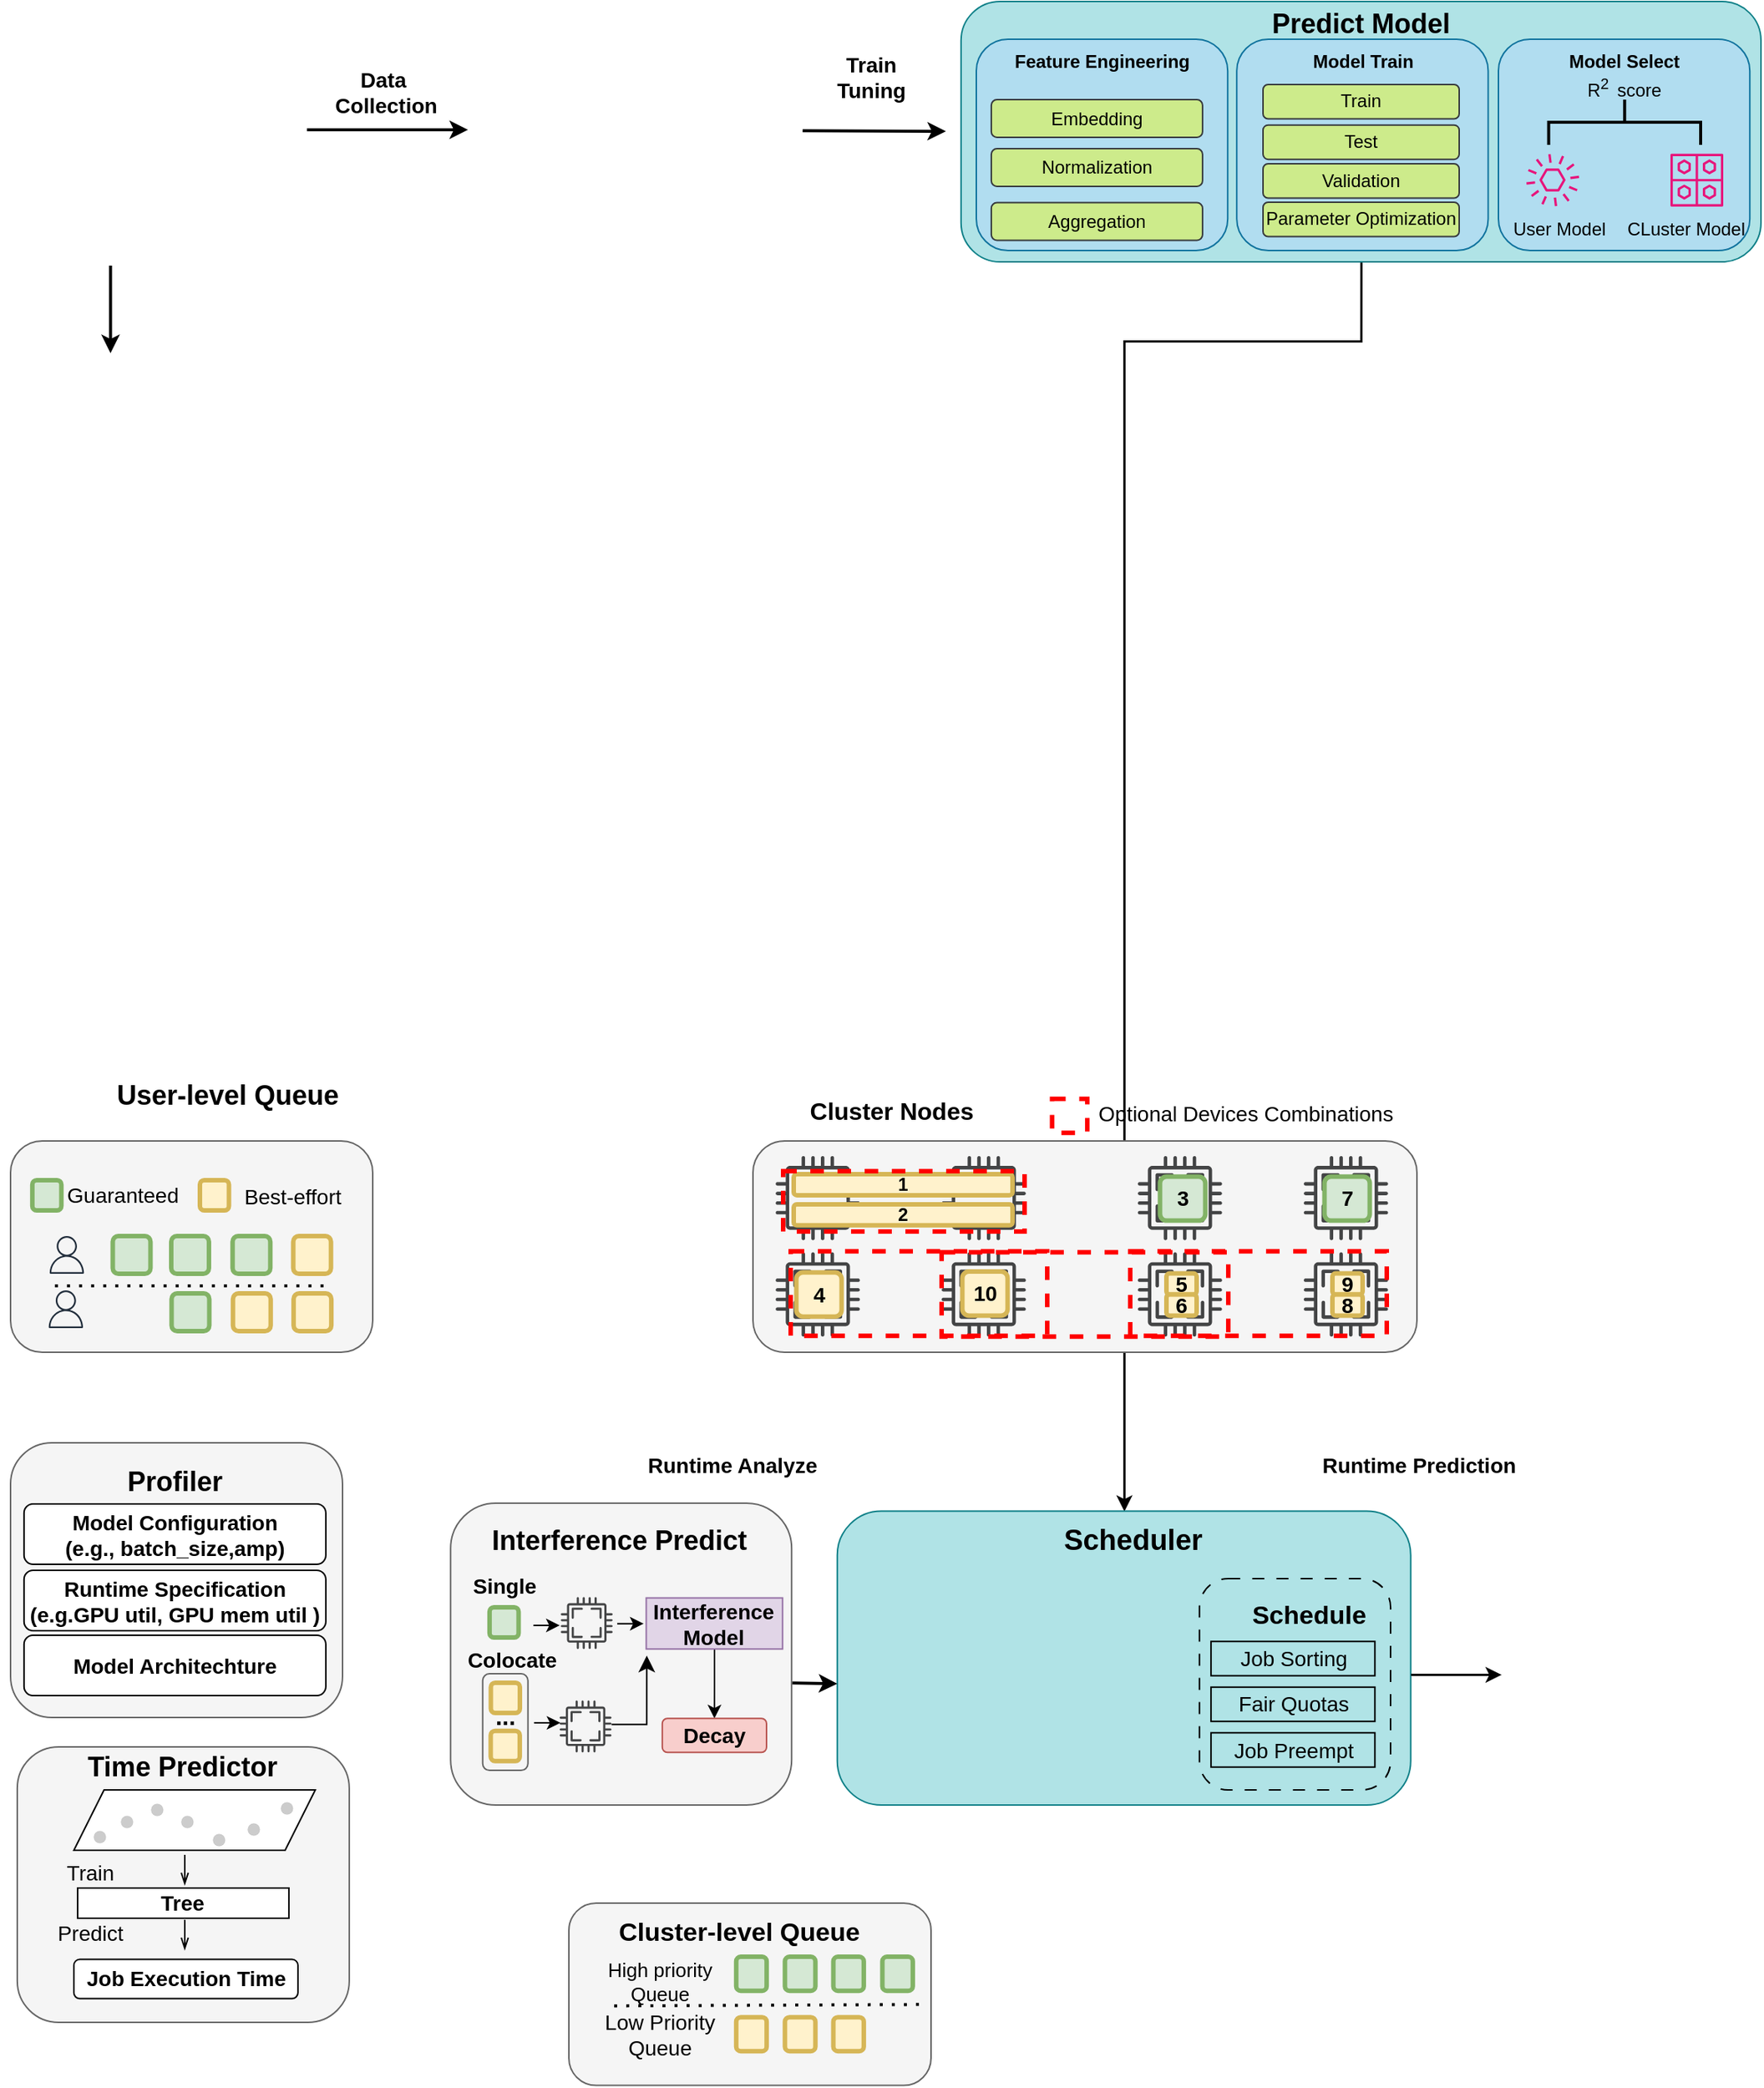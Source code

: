 <mxfile version="26.2.14">
  <diagram name="Page-1" id="rEyPldxTlcFiVWtAm4uS">
    <mxGraphModel dx="2985" dy="754" grid="1" gridSize="10" guides="1" tooltips="1" connect="1" arrows="1" fold="1" page="1" pageScale="1" pageWidth="827" pageHeight="1169" math="0" shadow="0">
      <root>
        <mxCell id="0" />
        <mxCell id="1" parent="0" />
        <mxCell id="xA-fxwkaHmTKi_L9O3ju-38" value="" style="rounded=1;whiteSpace=wrap;html=1;align=center;verticalAlign=middle;fontFamily=Helvetica;fontSize=12;fillColor=#f5f5f5;strokeColor=#666666;fontColor=#333333;" parent="1" vertex="1">
          <mxGeometry x="-1268.38" y="1040" width="226" height="200" as="geometry" />
        </mxCell>
        <mxCell id="xA-fxwkaHmTKi_L9O3ju-29" value="" style="edgeStyle=orthogonalEdgeStyle;rounded=0;orthogonalLoop=1;jettySize=auto;html=1;fontFamily=Helvetica;fontSize=12;fontColor=default;strokeWidth=1.5;exitX=0.5;exitY=1;exitDx=0;exitDy=0;" parent="1" source="xA-fxwkaHmTKi_L9O3ju-30" target="xA-fxwkaHmTKi_L9O3ju-57" edge="1">
          <mxGeometry relative="1" as="geometry">
            <Array as="points">
              <mxPoint x="-819.75" y="270" />
              <mxPoint x="-1156.75" y="270" />
            </Array>
          </mxGeometry>
        </mxCell>
        <mxCell id="xA-fxwkaHmTKi_L9O3ju-30" value="" style="rounded=1;whiteSpace=wrap;html=1;align=center;verticalAlign=middle;fontFamily=Helvetica;fontSize=12;fillColor=#b0e3e6;strokeColor=#0e8088;" parent="1" vertex="1">
          <mxGeometry x="-930.11" y="45" width="530.11" height="172.5" as="geometry" />
        </mxCell>
        <mxCell id="xA-fxwkaHmTKi_L9O3ju-33" value="&lt;b style=&quot;&quot;&gt;&lt;font style=&quot;font-size: 18px;&quot;&gt;Predict Model&lt;/font&gt;&lt;/b&gt;" style="rounded=0;whiteSpace=wrap;html=1;strokeColor=none;align=center;verticalAlign=middle;fontFamily=Helvetica;fontSize=12;fontColor=default;fillColor=none;" parent="1" vertex="1">
          <mxGeometry x="-770.06" y="45" width="210" height="30" as="geometry" />
        </mxCell>
        <mxCell id="xA-fxwkaHmTKi_L9O3ju-36" value="" style="endArrow=classic;html=1;rounded=0;fontFamily=Helvetica;fontSize=12;fontColor=default;strokeWidth=2;" parent="1" edge="1">
          <mxGeometry width="50" height="50" relative="1" as="geometry">
            <mxPoint x="-1035.11" y="130.58" as="sourcePoint" />
            <mxPoint x="-940.11" y="131" as="targetPoint" />
          </mxGeometry>
        </mxCell>
        <mxCell id="xA-fxwkaHmTKi_L9O3ju-37" value="&lt;b&gt;&lt;font style=&quot;font-size: 14px;&quot;&gt;Train&lt;/font&gt;&lt;/b&gt;&lt;div&gt;&lt;b&gt;&lt;font style=&quot;font-size: 14px;&quot;&gt;Tuning&lt;/font&gt;&lt;/b&gt;&lt;/div&gt;" style="text;html=1;align=center;verticalAlign=middle;resizable=0;points=[];autosize=1;strokeColor=none;fillColor=none;fontFamily=Helvetica;fontSize=12;fontColor=default;" parent="1" vertex="1">
          <mxGeometry x="-1025.11" y="70" width="70" height="50" as="geometry" />
        </mxCell>
        <mxCell id="xA-fxwkaHmTKi_L9O3ju-56" value="&lt;font style=&quot;font-size: 14px;&quot;&gt;&lt;b&gt;Runtime Analyze&lt;/b&gt;&lt;/font&gt;" style="text;html=1;align=center;verticalAlign=middle;resizable=0;points=[];autosize=1;strokeColor=none;fillColor=none;fontFamily=Helvetica;fontSize=12;fontColor=default;" parent="1" vertex="1">
          <mxGeometry x="-1152.13" y="1000" width="140" height="30" as="geometry" />
        </mxCell>
        <mxCell id="xA-fxwkaHmTKi_L9O3ju-57" value="" style="rounded=1;whiteSpace=wrap;html=1;align=center;verticalAlign=middle;fontFamily=Helvetica;fontSize=12;fillColor=#b0e3e6;strokeColor=#0e8088;" parent="1" vertex="1">
          <mxGeometry x="-1012.13" y="1045.25" width="380" height="194.75" as="geometry" />
        </mxCell>
        <mxCell id="xA-fxwkaHmTKi_L9O3ju-58" value="&lt;b style=&quot;&quot;&gt;&lt;font style=&quot;font-size: 19px;&quot;&gt;Scheduler&lt;/font&gt;&lt;/b&gt;" style="rounded=0;whiteSpace=wrap;html=1;strokeColor=none;align=center;verticalAlign=middle;fontFamily=Helvetica;fontSize=12;fontColor=default;fillColor=none;" parent="1" vertex="1">
          <mxGeometry x="-921.24" y="1035.25" width="210" height="60" as="geometry" />
        </mxCell>
        <mxCell id="xA-fxwkaHmTKi_L9O3ju-79" value="&lt;b style=&quot;&quot;&gt;&lt;font style=&quot;font-size: 18px;&quot;&gt;Interference Predict&lt;/font&gt;&lt;/b&gt;" style="rounded=0;whiteSpace=wrap;html=1;strokeColor=none;align=center;verticalAlign=middle;fontFamily=Helvetica;fontSize=12;fontColor=default;fillColor=none;" parent="1" vertex="1">
          <mxGeometry x="-1278.38" y="1050" width="243" height="29.75" as="geometry" />
        </mxCell>
        <mxCell id="xA-fxwkaHmTKi_L9O3ju-80" value="&lt;font style=&quot;font-size: 14px;&quot;&gt;&lt;b&gt;Runtime Prediction&lt;/b&gt;&lt;/font&gt;" style="text;html=1;align=center;verticalAlign=middle;resizable=0;points=[];autosize=1;strokeColor=none;fillColor=none;fontFamily=Helvetica;fontSize=12;fontColor=default;" parent="1" vertex="1">
          <mxGeometry x="-702.13" y="1000" width="150" height="30" as="geometry" />
        </mxCell>
        <mxCell id="xA-fxwkaHmTKi_L9O3ju-81" value="" style="endArrow=classic;html=1;rounded=0;fontFamily=Helvetica;fontSize=12;fontColor=default;strokeWidth=2;" parent="1" edge="1">
          <mxGeometry width="50" height="50" relative="1" as="geometry">
            <mxPoint x="-1041.88" y="1159.12" as="sourcePoint" />
            <mxPoint x="-1012.13" y="1159.62" as="targetPoint" />
          </mxGeometry>
        </mxCell>
        <mxCell id="pxr-nG4pKd3Dx8W5PENf-3" value="" style="endArrow=classic;html=1;rounded=0;strokeWidth=2;" parent="1" edge="1">
          <mxGeometry width="50" height="50" relative="1" as="geometry">
            <mxPoint x="-1493.75" y="220" as="sourcePoint" />
            <mxPoint x="-1493.75" y="278" as="targetPoint" />
          </mxGeometry>
        </mxCell>
        <mxCell id="pxr-nG4pKd3Dx8W5PENf-70" value="" style="group" parent="1" vertex="1" connectable="0">
          <mxGeometry x="-758.13" y="1090" width="157" height="140" as="geometry" />
        </mxCell>
        <mxCell id="xA-fxwkaHmTKi_L9O3ju-59" value="" style="rounded=1;whiteSpace=wrap;html=1;strokeColor=default;align=center;verticalAlign=middle;fontFamily=Helvetica;fontSize=12;fontColor=default;fillColor=none;dashed=1;dashPattern=8 8;" parent="pxr-nG4pKd3Dx8W5PENf-70" vertex="1">
          <mxGeometry x="-14" width="126.686" height="140" as="geometry" />
        </mxCell>
        <mxCell id="xA-fxwkaHmTKi_L9O3ju-61" value="&lt;font style=&quot;font-size: 14px;&quot;&gt;Job Sorting&lt;/font&gt;" style="rounded=0;whiteSpace=wrap;html=1;strokeColor=default;align=center;verticalAlign=middle;fontFamily=Helvetica;fontSize=12;fontColor=default;fillColor=none;" parent="pxr-nG4pKd3Dx8W5PENf-70" vertex="1">
          <mxGeometry x="-6.308" y="41.622" width="108.588" height="22.703" as="geometry" />
        </mxCell>
        <mxCell id="xA-fxwkaHmTKi_L9O3ju-62" value="&lt;font style=&quot;font-size: 14px;&quot;&gt;Fair Quotas&lt;/font&gt;" style="rounded=0;whiteSpace=wrap;html=1;strokeColor=default;align=center;verticalAlign=middle;fontFamily=Helvetica;fontSize=12;fontColor=default;fillColor=none;" parent="pxr-nG4pKd3Dx8W5PENf-70" vertex="1">
          <mxGeometry x="-6.308" y="71.892" width="108.588" height="22.703" as="geometry" />
        </mxCell>
        <mxCell id="xA-fxwkaHmTKi_L9O3ju-63" value="&lt;font style=&quot;font-size: 14px;&quot;&gt;Job Preempt&lt;/font&gt;" style="rounded=0;whiteSpace=wrap;html=1;strokeColor=default;align=center;verticalAlign=middle;fontFamily=Helvetica;fontSize=12;fontColor=default;fillColor=none;" parent="pxr-nG4pKd3Dx8W5PENf-70" vertex="1">
          <mxGeometry x="-6.308" y="102.162" width="108.588" height="22.703" as="geometry" />
        </mxCell>
        <mxCell id="pxr-nG4pKd3Dx8W5PENf-4" style="edgeStyle=orthogonalEdgeStyle;rounded=0;orthogonalLoop=1;jettySize=auto;html=1;exitX=0.5;exitY=1;exitDx=0;exitDy=0;" parent="pxr-nG4pKd3Dx8W5PENf-70" source="xA-fxwkaHmTKi_L9O3ju-61" target="xA-fxwkaHmTKi_L9O3ju-61" edge="1">
          <mxGeometry relative="1" as="geometry" />
        </mxCell>
        <mxCell id="xA-fxwkaHmTKi_L9O3ju-60" value="&lt;b style=&quot;&quot;&gt;&lt;font style=&quot;font-size: 17px;&quot;&gt;Schedule&amp;nbsp;&lt;/font&gt;&lt;/b&gt;" style="rounded=0;whiteSpace=wrap;html=1;strokeColor=none;align=center;verticalAlign=middle;fontFamily=Helvetica;fontSize=12;fontColor=default;fillColor=none;" parent="pxr-nG4pKd3Dx8W5PENf-70" vertex="1">
          <mxGeometry x="16" width="90" height="50.6" as="geometry" />
        </mxCell>
        <mxCell id="pxr-nG4pKd3Dx8W5PENf-104" value="" style="endArrow=classic;html=1;rounded=0;fontFamily=Helvetica;fontSize=12;fontColor=default;strokeWidth=1.5;" parent="pxr-nG4pKd3Dx8W5PENf-70" edge="1">
          <mxGeometry width="50" height="50" relative="1" as="geometry">
            <mxPoint x="126" y="63.49" as="sourcePoint" />
            <mxPoint x="186" y="63.49" as="targetPoint" />
          </mxGeometry>
        </mxCell>
        <mxCell id="pxr-nG4pKd3Dx8W5PENf-109" value="&lt;font style=&quot;text-wrap-mode: nowrap; font-size: 14px;&quot;&gt;&lt;b&gt;Data&amp;nbsp;&lt;/b&gt;&lt;/font&gt;&lt;div style=&quot;text-wrap-mode: nowrap;&quot;&gt;&lt;font style=&quot;font-size: 14px;&quot;&gt;&lt;b&gt;Collection&lt;/b&gt;&lt;/font&gt;&lt;/div&gt;" style="text;html=1;align=center;verticalAlign=middle;whiteSpace=wrap;rounded=0;" parent="1" vertex="1">
          <mxGeometry x="-1340.82" y="90" width="60" height="30" as="geometry" />
        </mxCell>
        <mxCell id="pxr-nG4pKd3Dx8W5PENf-110" value="" style="endArrow=classic;html=1;rounded=0;fontFamily=Helvetica;fontSize=12;fontColor=default;strokeWidth=2;" parent="1" edge="1">
          <mxGeometry width="50" height="50" relative="1" as="geometry">
            <mxPoint x="-1363.61" y="130" as="sourcePoint" />
            <mxPoint x="-1256.86" y="130" as="targetPoint" />
          </mxGeometry>
        </mxCell>
        <mxCell id="3zxGxmOl3bXe5hBAlZmh-65" value="" style="group" parent="1" vertex="1" connectable="0">
          <mxGeometry x="-1268.38" y="1080" width="220" height="137.03" as="geometry" />
        </mxCell>
        <mxCell id="xA-fxwkaHmTKi_L9O3ju-44" value="" style="sketch=0;pointerEvents=1;shadow=0;dashed=0;html=1;strokeColor=none;fillColor=#434445;aspect=fixed;labelPosition=center;verticalLabelPosition=bottom;verticalAlign=top;align=center;outlineConnect=0;shape=mxgraph.vvd.cpu;rounded=1;fontFamily=Helvetica;fontSize=12;fontColor=default;container=0;" parent="3zxGxmOl3bXe5hBAlZmh-65" vertex="1">
          <mxGeometry x="73.003" y="22.245" width="34.392" height="34.392" as="geometry" />
        </mxCell>
        <mxCell id="xA-fxwkaHmTKi_L9O3ju-47" value="&lt;font style=&quot;font-size: 14px;&quot;&gt;&lt;b&gt;Single&lt;/b&gt;&lt;/font&gt;" style="text;html=1;align=center;verticalAlign=middle;resizable=0;points=[];autosize=1;strokeColor=none;fillColor=none;fontFamily=Helvetica;fontSize=12;fontColor=default;container=0;" parent="3zxGxmOl3bXe5hBAlZmh-65" vertex="1">
          <mxGeometry x="0.437" width="70" height="30" as="geometry" />
        </mxCell>
        <mxCell id="xA-fxwkaHmTKi_L9O3ju-48" value="" style="sketch=0;pointerEvents=1;shadow=0;dashed=0;html=1;strokeColor=none;fillColor=#434445;aspect=fixed;labelPosition=center;verticalLabelPosition=bottom;verticalAlign=top;align=center;outlineConnect=0;shape=mxgraph.vvd.cpu;rounded=1;fontFamily=Helvetica;fontSize=12;fontColor=default;container=0;" parent="3zxGxmOl3bXe5hBAlZmh-65" vertex="1">
          <mxGeometry x="72.233" y="90.748" width="34.392" height="34.392" as="geometry" />
        </mxCell>
        <mxCell id="xA-fxwkaHmTKi_L9O3ju-49" value="&lt;font style=&quot;font-size: 14px;&quot;&gt;&lt;b&gt;Colocate&lt;/b&gt;&lt;/font&gt;" style="text;html=1;align=center;verticalAlign=middle;resizable=0;points=[];autosize=1;strokeColor=none;fillColor=none;fontFamily=Helvetica;fontSize=12;fontColor=default;container=0;" parent="3zxGxmOl3bXe5hBAlZmh-65" vertex="1">
          <mxGeometry y="48.983" width="80" height="30" as="geometry" />
        </mxCell>
        <mxCell id="pxr-nG4pKd3Dx8W5PENf-63" value="" style="edgeStyle=orthogonalEdgeStyle;rounded=0;orthogonalLoop=1;jettySize=auto;html=1;" parent="3zxGxmOl3bXe5hBAlZmh-65" source="pxr-nG4pKd3Dx8W5PENf-1" target="pxr-nG4pKd3Dx8W5PENf-2" edge="1">
          <mxGeometry relative="1" as="geometry" />
        </mxCell>
        <mxCell id="pxr-nG4pKd3Dx8W5PENf-1" value="&lt;b style=&quot;&quot;&gt;&lt;font style=&quot;font-size: 14px;&quot;&gt;Interference Model&lt;/font&gt;&lt;/b&gt;" style="rounded=0;whiteSpace=wrap;html=1;strokeColor=#9673a6;align=center;verticalAlign=middle;fontFamily=Helvetica;fontSize=12;fillColor=#e1d5e7;container=0;" parent="3zxGxmOl3bXe5hBAlZmh-65" vertex="1">
          <mxGeometry x="129.64" y="22.78" width="90.36" height="33.86" as="geometry" />
        </mxCell>
        <mxCell id="pxr-nG4pKd3Dx8W5PENf-2" value="&lt;font style=&quot;font-size: 14px;&quot;&gt;&lt;b&gt;Decay&lt;/b&gt;&lt;/font&gt;" style="rounded=1;whiteSpace=wrap;html=1;fillColor=#f8cecc;strokeColor=#b85450;container=0;" parent="3zxGxmOl3bXe5hBAlZmh-65" vertex="1">
          <mxGeometry x="140.28" y="102.652" width="69.084" height="22.488" as="geometry" />
        </mxCell>
        <mxCell id="pxr-nG4pKd3Dx8W5PENf-115" value="" style="endArrow=classic;html=1;rounded=0;" parent="3zxGxmOl3bXe5hBAlZmh-65" edge="1">
          <mxGeometry width="50" height="50" relative="1" as="geometry">
            <mxPoint x="54.837" y="40.968" as="sourcePoint" />
            <mxPoint x="72.326" y="40.968" as="targetPoint" />
          </mxGeometry>
        </mxCell>
        <mxCell id="pxr-nG4pKd3Dx8W5PENf-119" value="" style="endArrow=classic;html=1;rounded=0;" parent="3zxGxmOl3bXe5hBAlZmh-65" edge="1">
          <mxGeometry width="50" height="50" relative="1" as="geometry">
            <mxPoint x="110.431" y="39.858" as="sourcePoint" />
            <mxPoint x="127.921" y="39.858" as="targetPoint" />
          </mxGeometry>
        </mxCell>
        <mxCell id="pxr-nG4pKd3Dx8W5PENf-121" value="" style="endArrow=classic;html=1;rounded=0;" parent="3zxGxmOl3bXe5hBAlZmh-65" edge="1">
          <mxGeometry width="50" height="50" relative="1" as="geometry">
            <mxPoint x="55.278" y="105.56" as="sourcePoint" />
            <mxPoint x="72.767" y="105.56" as="targetPoint" />
          </mxGeometry>
        </mxCell>
        <mxCell id="3zxGxmOl3bXe5hBAlZmh-57" value="" style="rounded=1;whiteSpace=wrap;html=1;fillColor=#d5e8d4;strokeColor=#82b366;strokeWidth=3;container=0;" parent="3zxGxmOl3bXe5hBAlZmh-65" vertex="1">
          <mxGeometry x="25.816" y="28.98" width="19.252" height="20" as="geometry" />
        </mxCell>
        <mxCell id="3zxGxmOl3bXe5hBAlZmh-60" value="" style="group" parent="3zxGxmOl3bXe5hBAlZmh-65" vertex="1" connectable="0">
          <mxGeometry x="10.0" y="73.03" width="52.469" height="64" as="geometry" />
        </mxCell>
        <mxCell id="pxr-nG4pKd3Dx8W5PENf-11" value="" style="rounded=1;whiteSpace=wrap;html=1;fillColor=#f5f5f5;strokeColor=#666666;fontColor=#333333;container=0;" parent="3zxGxmOl3bXe5hBAlZmh-60" vertex="1">
          <mxGeometry x="11.247" width="30" height="64" as="geometry" />
        </mxCell>
        <mxCell id="pxr-nG4pKd3Dx8W5PENf-10" value="&lt;font style=&quot;font-size: 16px;&quot;&gt;&lt;b&gt;...&lt;/b&gt;&lt;/font&gt;" style="text;html=1;align=center;verticalAlign=middle;whiteSpace=wrap;rounded=0;container=0;" parent="3zxGxmOl3bXe5hBAlZmh-60" vertex="1">
          <mxGeometry y="14.171" width="52.469" height="26.718" as="geometry" />
        </mxCell>
        <mxCell id="3zxGxmOl3bXe5hBAlZmh-58" value="" style="rounded=1;whiteSpace=wrap;html=1;fillColor=#fff2cc;strokeColor=#d6b656;strokeWidth=3;container=0;" parent="3zxGxmOl3bXe5hBAlZmh-60" vertex="1">
          <mxGeometry x="16.665" y="5.95" width="19.252" height="20" as="geometry" />
        </mxCell>
        <mxCell id="3zxGxmOl3bXe5hBAlZmh-59" value="" style="rounded=1;whiteSpace=wrap;html=1;fillColor=#fff2cc;strokeColor=#d6b656;strokeWidth=3;container=0;" parent="3zxGxmOl3bXe5hBAlZmh-60" vertex="1">
          <mxGeometry x="16.575" y="37.84" width="19.252" height="20" as="geometry" />
        </mxCell>
        <mxCell id="3zxGxmOl3bXe5hBAlZmh-64" value="" style="edgeStyle=segmentEdgeStyle;endArrow=classic;html=1;curved=0;rounded=0;endSize=8;startSize=8;" parent="3zxGxmOl3bXe5hBAlZmh-65" edge="1">
          <mxGeometry width="50" height="50" relative="1" as="geometry">
            <mxPoint x="106.63" y="106.64" as="sourcePoint" />
            <mxPoint x="130" y="61" as="targetPoint" />
          </mxGeometry>
        </mxCell>
        <mxCell id="KmWtmw2ZZCfsNiWcBelp-54" value="" style="rounded=1;whiteSpace=wrap;html=1;fillColor=#b1ddf0;strokeColor=#10739e;" parent="1" vertex="1">
          <mxGeometry x="-920" y="70" width="166.61" height="140" as="geometry" />
        </mxCell>
        <mxCell id="KmWtmw2ZZCfsNiWcBelp-73" value="" style="rounded=1;whiteSpace=wrap;html=1;fillColor=#b1ddf0;strokeColor=#10739e;" parent="1" vertex="1">
          <mxGeometry x="-747.39" y="70" width="166.61" height="140" as="geometry" />
        </mxCell>
        <mxCell id="KmWtmw2ZZCfsNiWcBelp-74" value="" style="rounded=1;whiteSpace=wrap;html=1;fillColor=#b1ddf0;strokeColor=#10739e;" parent="1" vertex="1">
          <mxGeometry x="-574" y="70" width="166.61" height="140" as="geometry" />
        </mxCell>
        <mxCell id="KmWtmw2ZZCfsNiWcBelp-65" value="&lt;div&gt;&lt;b&gt;Feature Engineering&lt;/b&gt;&lt;/div&gt;" style="text;html=1;align=center;verticalAlign=middle;resizable=0;points=[];autosize=1;strokeColor=none;fillColor=none;" parent="1" vertex="1">
          <mxGeometry x="-906.69" y="70" width="140" height="30" as="geometry" />
        </mxCell>
        <mxCell id="KmWtmw2ZZCfsNiWcBelp-78" value="" style="group" parent="1" vertex="1" connectable="0">
          <mxGeometry x="-910.06" y="110" width="140" height="93.25" as="geometry" />
        </mxCell>
        <mxCell id="KmWtmw2ZZCfsNiWcBelp-61" value="&lt;font&gt;Embedding&lt;/font&gt;" style="rounded=1;whiteSpace=wrap;html=1;fillColor=#cdeb8b;strokeColor=#36393d;" parent="KmWtmw2ZZCfsNiWcBelp-78" vertex="1">
          <mxGeometry width="140" height="25" as="geometry" />
        </mxCell>
        <mxCell id="KmWtmw2ZZCfsNiWcBelp-76" value="Aggregation" style="rounded=1;whiteSpace=wrap;html=1;fillColor=#cdeb8b;strokeColor=#36393d;" parent="KmWtmw2ZZCfsNiWcBelp-78" vertex="1">
          <mxGeometry y="68.25" width="140" height="25" as="geometry" />
        </mxCell>
        <mxCell id="KmWtmw2ZZCfsNiWcBelp-77" value="Normalization" style="rounded=1;whiteSpace=wrap;html=1;fillColor=#cdeb8b;strokeColor=#36393d;" parent="KmWtmw2ZZCfsNiWcBelp-78" vertex="1">
          <mxGeometry y="32.5" width="140" height="25" as="geometry" />
        </mxCell>
        <mxCell id="KmWtmw2ZZCfsNiWcBelp-79" value="&lt;div&gt;&lt;b&gt;Model Train&lt;/b&gt;&lt;/div&gt;" style="text;html=1;align=center;verticalAlign=middle;resizable=0;points=[];autosize=1;strokeColor=none;fillColor=none;" parent="1" vertex="1">
          <mxGeometry x="-709.09" y="70" width="90" height="30" as="geometry" />
        </mxCell>
        <mxCell id="KmWtmw2ZZCfsNiWcBelp-80" value="&lt;div&gt;&lt;b&gt;Model Select&lt;/b&gt;&lt;/div&gt;" style="text;html=1;align=center;verticalAlign=middle;resizable=0;points=[];autosize=1;strokeColor=none;fillColor=none;" parent="1" vertex="1">
          <mxGeometry x="-540.7" y="70" width="100" height="30" as="geometry" />
        </mxCell>
        <mxCell id="KmWtmw2ZZCfsNiWcBelp-71" value="" style="sketch=0;outlineConnect=0;fontColor=#232F3E;gradientColor=none;fillColor=#E7157B;strokeColor=none;dashed=0;verticalLabelPosition=bottom;verticalAlign=top;align=center;html=1;fontSize=12;fontStyle=0;aspect=fixed;pointerEvents=1;shape=mxgraph.aws4.eventbridge_schema_registry;" parent="1" vertex="1">
          <mxGeometry x="-460" y="145.88" width="35" height="35" as="geometry" />
        </mxCell>
        <mxCell id="KmWtmw2ZZCfsNiWcBelp-72" value="" style="sketch=0;outlineConnect=0;fontColor=#232F3E;gradientColor=none;fillColor=#E7157B;strokeColor=none;dashed=0;verticalLabelPosition=bottom;verticalAlign=top;align=center;html=1;fontSize=12;fontStyle=0;aspect=fixed;pointerEvents=1;shape=mxgraph.aws4.event;" parent="1" vertex="1">
          <mxGeometry x="-555.5" y="145.88" width="35" height="35" as="geometry" />
        </mxCell>
        <mxCell id="KmWtmw2ZZCfsNiWcBelp-89" value="" style="group" parent="1" vertex="1" connectable="0">
          <mxGeometry x="-730" y="100" width="130" height="100.75" as="geometry" />
        </mxCell>
        <mxCell id="KmWtmw2ZZCfsNiWcBelp-85" value="Train" style="rounded=1;whiteSpace=wrap;html=1;fillColor=#cdeb8b;strokeColor=#36393d;" parent="KmWtmw2ZZCfsNiWcBelp-89" vertex="1">
          <mxGeometry width="130" height="22.743" as="geometry" />
        </mxCell>
        <mxCell id="KmWtmw2ZZCfsNiWcBelp-86" value="Test" style="rounded=1;whiteSpace=wrap;html=1;fillColor=#cdeb8b;strokeColor=#36393d;" parent="KmWtmw2ZZCfsNiWcBelp-89" vertex="1">
          <mxGeometry y="26.836" width="130" height="22.743" as="geometry" />
        </mxCell>
        <mxCell id="KmWtmw2ZZCfsNiWcBelp-87" value="Validation" style="rounded=1;whiteSpace=wrap;html=1;fillColor=#cdeb8b;strokeColor=#36393d;" parent="KmWtmw2ZZCfsNiWcBelp-89" vertex="1">
          <mxGeometry y="52.536" width="130" height="22.743" as="geometry" />
        </mxCell>
        <mxCell id="KmWtmw2ZZCfsNiWcBelp-88" value="Parameter Optimization" style="rounded=1;whiteSpace=wrap;html=1;fillColor=#cdeb8b;strokeColor=#36393d;" parent="KmWtmw2ZZCfsNiWcBelp-89" vertex="1">
          <mxGeometry y="78.007" width="130" height="22.743" as="geometry" />
        </mxCell>
        <mxCell id="KmWtmw2ZZCfsNiWcBelp-90" value="" style="strokeWidth=2;html=1;shape=mxgraph.flowchart.annotation_2;align=left;labelPosition=right;pointerEvents=1;direction=south;" parent="1" vertex="1">
          <mxGeometry x="-540.7" y="110" width="100.7" height="30" as="geometry" />
        </mxCell>
        <mxCell id="KmWtmw2ZZCfsNiWcBelp-91" value="R&lt;sup&gt;2&amp;nbsp; &lt;/sup&gt;score" style="text;html=1;align=center;verticalAlign=middle;resizable=0;points=[];autosize=1;strokeColor=none;fillColor=none;" parent="1" vertex="1">
          <mxGeometry x="-526.35" y="87" width="70" height="30" as="geometry" />
        </mxCell>
        <mxCell id="KmWtmw2ZZCfsNiWcBelp-92" value="User Model" style="text;html=1;align=center;verticalAlign=middle;resizable=0;points=[];autosize=1;strokeColor=none;fillColor=none;" parent="1" vertex="1">
          <mxGeometry x="-574" y="180.88" width="80" height="30" as="geometry" />
        </mxCell>
        <mxCell id="KmWtmw2ZZCfsNiWcBelp-93" value="CLuster Model" style="text;html=1;align=center;verticalAlign=middle;resizable=0;points=[];autosize=1;strokeColor=none;fillColor=none;" parent="1" vertex="1">
          <mxGeometry x="-500" y="180.88" width="100" height="30" as="geometry" />
        </mxCell>
        <mxCell id="xA-fxwkaHmTKi_L9O3ju-1" value="" style="rounded=1;whiteSpace=wrap;html=1;fillStyle=auto;fillColor=#f5f5f5;strokeColor=#666666;fontColor=#333333;container=0;" parent="1" vertex="1">
          <mxGeometry x="-1560" y="800" width="240" height="140" as="geometry" />
        </mxCell>
        <mxCell id="xA-fxwkaHmTKi_L9O3ju-2" value="" style="endArrow=none;dashed=1;html=1;dashPattern=1 3;strokeWidth=2;rounded=0;" parent="1" edge="1">
          <mxGeometry width="50" height="50" relative="1" as="geometry">
            <mxPoint x="-1530.61" y="896" as="sourcePoint" />
            <mxPoint x="-1348.57" y="896" as="targetPoint" />
          </mxGeometry>
        </mxCell>
        <mxCell id="xA-fxwkaHmTKi_L9O3ju-3" value="" style="rounded=1;whiteSpace=wrap;html=1;fillColor=#d5e8d4;strokeColor=#82b366;strokeWidth=3;container=0;" parent="1" vertex="1">
          <mxGeometry x="-1492.269" y="863" width="25" height="25" as="geometry" />
        </mxCell>
        <mxCell id="xA-fxwkaHmTKi_L9O3ju-4" value="" style="rounded=1;whiteSpace=wrap;html=1;fillColor=#d5e8d4;strokeColor=#82b366;strokeWidth=3;container=0;" parent="1" vertex="1">
          <mxGeometry x="-1453.523" y="863" width="25" height="25" as="geometry" />
        </mxCell>
        <mxCell id="xA-fxwkaHmTKi_L9O3ju-5" value="" style="rounded=1;whiteSpace=wrap;html=1;fillColor=#d5e8d4;strokeColor=#82b366;strokeWidth=3;container=0;" parent="1" vertex="1">
          <mxGeometry x="-1412.853" y="863" width="25" height="25" as="geometry" />
        </mxCell>
        <mxCell id="xA-fxwkaHmTKi_L9O3ju-6" value="" style="rounded=1;whiteSpace=wrap;html=1;fillColor=#fff2cc;strokeColor=#d6b656;strokeWidth=3;container=0;" parent="1" vertex="1">
          <mxGeometry x="-1372.664" y="863" width="25" height="25" as="geometry" />
        </mxCell>
        <mxCell id="xA-fxwkaHmTKi_L9O3ju-7" value="" style="rounded=1;whiteSpace=wrap;html=1;fillColor=#d5e8d4;strokeColor=#82b366;strokeWidth=3;container=0;" parent="1" vertex="1">
          <mxGeometry x="-1453.283" y="901" width="25" height="25" as="geometry" />
        </mxCell>
        <mxCell id="xA-fxwkaHmTKi_L9O3ju-8" value="" style="rounded=1;whiteSpace=wrap;html=1;fillColor=#fff2cc;strokeColor=#d6b656;strokeWidth=3;container=0;" parent="1" vertex="1">
          <mxGeometry x="-1372.424" y="901" width="25" height="25" as="geometry" />
        </mxCell>
        <mxCell id="xA-fxwkaHmTKi_L9O3ju-9" value="" style="rounded=1;whiteSpace=wrap;html=1;fillColor=#fff2cc;strokeColor=#d6b656;strokeWidth=3;container=0;" parent="1" vertex="1">
          <mxGeometry x="-1412.613" y="901" width="25" height="25" as="geometry" />
        </mxCell>
        <mxCell id="xA-fxwkaHmTKi_L9O3ju-10" value="&lt;div&gt;&lt;/div&gt;" style="sketch=0;outlineConnect=0;fontColor=#232F3E;gradientColor=none;fillColor=#232F3D;strokeColor=none;dashed=0;verticalLabelPosition=bottom;verticalAlign=top;align=center;html=1;fontSize=12;fontStyle=0;aspect=fixed;pointerEvents=1;shape=mxgraph.aws4.user;container=0;" parent="1" vertex="1">
          <mxGeometry x="-1534.598" y="863" width="23.76" height="25" as="geometry" />
        </mxCell>
        <mxCell id="pxr-nG4pKd3Dx8W5PENf-27" value="&lt;span style=&quot;text-wrap-mode: wrap;&quot;&gt;&lt;font style=&quot;font-size: 14px;&quot;&gt;Guaranteed&lt;/font&gt;&lt;/span&gt;" style="text;html=1;align=center;verticalAlign=middle;resizable=0;points=[];autosize=1;strokeColor=none;fillColor=none;container=0;" parent="1" vertex="1">
          <mxGeometry x="-1536.322" y="821.0" width="100" height="30" as="geometry" />
        </mxCell>
        <mxCell id="pxr-nG4pKd3Dx8W5PENf-28" value="" style="rounded=1;whiteSpace=wrap;html=1;fillColor=#fff2cc;strokeColor=#d6b656;strokeWidth=3;container=0;" parent="1" vertex="1">
          <mxGeometry x="-1434.525" y="826.0" width="19.252" height="20" as="geometry" />
        </mxCell>
        <mxCell id="pxr-nG4pKd3Dx8W5PENf-26" value="" style="rounded=1;whiteSpace=wrap;html=1;fillColor=#d5e8d4;strokeColor=#82b366;strokeWidth=3;container=0;" parent="1" vertex="1">
          <mxGeometry x="-1545.574" y="826.0" width="19.252" height="20" as="geometry" />
        </mxCell>
        <mxCell id="pxr-nG4pKd3Dx8W5PENf-31" value="&lt;span style=&quot;font-size: 18px;&quot;&gt;&lt;b&gt;User-level Queue&lt;/b&gt;&lt;/span&gt;" style="rounded=0;whiteSpace=wrap;html=1;strokeColor=none;align=center;verticalAlign=middle;fontFamily=Helvetica;fontSize=12;fontColor=default;fillColor=none;container=0;" parent="1" vertex="1">
          <mxGeometry x="-1516.811" y="740" width="202.15" height="60" as="geometry" />
        </mxCell>
        <mxCell id="m2thgicQ0JM51j_nxWP1-1" value="&lt;div&gt;&lt;/div&gt;" style="sketch=0;outlineConnect=0;fontColor=#232F3E;gradientColor=none;fillColor=#232F3D;strokeColor=none;dashed=0;verticalLabelPosition=bottom;verticalAlign=top;align=center;html=1;fontSize=12;fontStyle=0;aspect=fixed;pointerEvents=1;shape=mxgraph.aws4.user;container=0;" vertex="1" parent="1">
          <mxGeometry x="-1535.218" y="899" width="23.75" height="25" as="geometry" />
        </mxCell>
        <mxCell id="pxr-nG4pKd3Dx8W5PENf-29" value="&lt;font style=&quot;font-size: 14px;&quot;&gt;&lt;font style=&quot;&quot;&gt;Best-effort&amp;nbsp;&lt;/font&gt;&lt;span style=&quot;background-color: transparent; color: light-dark(rgb(0, 0, 0), rgb(255, 255, 255));&quot;&gt;&amp;nbsp;&lt;/span&gt;&lt;/font&gt;" style="text;html=1;align=center;verticalAlign=middle;whiteSpace=wrap;rounded=0;container=0;" parent="1" vertex="1">
          <mxGeometry x="-1425.969" y="821.97" width="113.589" height="30" as="geometry" />
        </mxCell>
        <mxCell id="KmWtmw2ZZCfsNiWcBelp-29" value="" style="rounded=1;whiteSpace=wrap;html=1;fillColor=#f5f5f5;strokeColor=#666666;container=0;fontColor=#333333;" parent="1" vertex="1">
          <mxGeometry x="-1068" y="800" width="440" height="140" as="geometry" />
        </mxCell>
        <mxCell id="KmWtmw2ZZCfsNiWcBelp-4" value="" style="sketch=0;pointerEvents=1;shadow=0;dashed=0;html=1;strokeColor=none;fillColor=#434445;aspect=fixed;labelPosition=center;verticalLabelPosition=bottom;verticalAlign=top;align=center;outlineConnect=0;shape=mxgraph.vvd.cpu;rounded=1;fontFamily=Helvetica;fontSize=12;fontColor=default;fontStyle=1;container=0;" parent="1" vertex="1">
          <mxGeometry x="-1053" y="809.938" width="55.901" height="55.901" as="geometry" />
        </mxCell>
        <mxCell id="KmWtmw2ZZCfsNiWcBelp-5" value="" style="sketch=0;pointerEvents=1;shadow=0;dashed=0;html=1;strokeColor=none;fillColor=#434445;aspect=fixed;labelPosition=center;verticalLabelPosition=bottom;verticalAlign=top;align=center;outlineConnect=0;shape=mxgraph.vvd.cpu;rounded=1;fontFamily=Helvetica;fontSize=12;fontColor=default;fontStyle=1;container=0;" parent="1" vertex="1">
          <mxGeometry x="-943" y="809.938" width="55.901" height="55.901" as="geometry" />
        </mxCell>
        <mxCell id="KmWtmw2ZZCfsNiWcBelp-6" value="" style="sketch=0;pointerEvents=1;shadow=0;dashed=0;html=1;strokeColor=none;fillColor=#434445;aspect=fixed;labelPosition=center;verticalLabelPosition=bottom;verticalAlign=top;align=center;outlineConnect=0;shape=mxgraph.vvd.cpu;rounded=1;fontFamily=Helvetica;fontSize=12;fontColor=default;container=0;" parent="1" vertex="1">
          <mxGeometry x="-813" y="809.938" width="55.901" height="55.901" as="geometry" />
        </mxCell>
        <mxCell id="KmWtmw2ZZCfsNiWcBelp-7" value="" style="sketch=0;pointerEvents=1;shadow=0;dashed=0;html=1;strokeColor=none;fillColor=#434445;aspect=fixed;labelPosition=center;verticalLabelPosition=bottom;verticalAlign=top;align=center;outlineConnect=0;shape=mxgraph.vvd.cpu;rounded=1;fontFamily=Helvetica;fontSize=12;fontColor=default;container=0;" parent="1" vertex="1">
          <mxGeometry x="-703" y="809.938" width="55.901" height="55.901" as="geometry" />
        </mxCell>
        <mxCell id="KmWtmw2ZZCfsNiWcBelp-8" value="" style="sketch=0;pointerEvents=1;shadow=0;dashed=0;html=1;strokeColor=none;fillColor=#434445;aspect=fixed;labelPosition=center;verticalLabelPosition=bottom;verticalAlign=top;align=center;outlineConnect=0;shape=mxgraph.vvd.cpu;rounded=1;fontFamily=Helvetica;fontSize=12;fontColor=default;fontStyle=1;container=0;" parent="1" vertex="1">
          <mxGeometry x="-1053" y="873.789" width="55.901" height="55.901" as="geometry" />
        </mxCell>
        <mxCell id="KmWtmw2ZZCfsNiWcBelp-9" value="" style="sketch=0;pointerEvents=1;shadow=0;dashed=0;html=1;strokeColor=none;fillColor=#434445;aspect=fixed;labelPosition=center;verticalLabelPosition=bottom;verticalAlign=top;align=center;outlineConnect=0;shape=mxgraph.vvd.cpu;rounded=1;fontFamily=Helvetica;fontSize=12;fontColor=default;fontStyle=1;container=0;" parent="1" vertex="1">
          <mxGeometry x="-943" y="873.789" width="55.901" height="55.901" as="geometry" />
        </mxCell>
        <mxCell id="KmWtmw2ZZCfsNiWcBelp-10" value="" style="sketch=0;pointerEvents=1;shadow=0;dashed=0;html=1;strokeColor=none;fillColor=#434445;aspect=fixed;labelPosition=center;verticalLabelPosition=bottom;verticalAlign=top;align=center;outlineConnect=0;shape=mxgraph.vvd.cpu;rounded=1;fontFamily=Helvetica;fontSize=12;fontColor=default;container=0;" parent="1" vertex="1">
          <mxGeometry x="-813" y="873.789" width="55.901" height="55.901" as="geometry" />
        </mxCell>
        <mxCell id="KmWtmw2ZZCfsNiWcBelp-11" value="" style="sketch=0;pointerEvents=1;shadow=0;dashed=0;html=1;strokeColor=none;fillColor=#434445;aspect=fixed;labelPosition=center;verticalLabelPosition=bottom;verticalAlign=top;align=center;outlineConnect=0;shape=mxgraph.vvd.cpu;rounded=1;fontFamily=Helvetica;fontSize=12;fontColor=default;container=0;" parent="1" vertex="1">
          <mxGeometry x="-703" y="873.789" width="55.901" height="55.901" as="geometry" />
        </mxCell>
        <mxCell id="KmWtmw2ZZCfsNiWcBelp-12" value="&lt;b&gt;1&lt;/b&gt;" style="rounded=1;whiteSpace=wrap;html=1;fillColor=#fff2cc;strokeColor=#d6b656;strokeWidth=3;container=0;" parent="1" vertex="1">
          <mxGeometry x="-1041" y="821.968" width="145" height="13.975" as="geometry" />
        </mxCell>
        <mxCell id="KmWtmw2ZZCfsNiWcBelp-13" value="&lt;b&gt;2&lt;/b&gt;" style="rounded=1;whiteSpace=wrap;html=1;fillColor=#fff2cc;strokeColor=#d6b656;strokeWidth=3;container=0;" parent="1" vertex="1">
          <mxGeometry x="-1041" y="841.958" width="145" height="13.975" as="geometry" />
        </mxCell>
        <mxCell id="KmWtmw2ZZCfsNiWcBelp-14" value="&lt;font style=&quot;font-size: 14px;&quot;&gt;&lt;b&gt;4&lt;/b&gt;&lt;/font&gt;" style="rounded=1;whiteSpace=wrap;html=1;fillColor=#fff2cc;strokeColor=#d6b656;strokeWidth=3;container=0;" parent="1" vertex="1">
          <mxGeometry x="-1039.26" y="887.152" width="30" height="29.175" as="geometry" />
        </mxCell>
        <mxCell id="KmWtmw2ZZCfsNiWcBelp-15" value="&lt;font style=&quot;font-size: 14px;&quot;&gt;&lt;b&gt;10&lt;/b&gt;&lt;/font&gt;" style="rounded=1;whiteSpace=wrap;html=1;fillColor=#fff2cc;strokeColor=#d6b656;strokeWidth=3;container=0;" parent="1" vertex="1">
          <mxGeometry x="-929.26" y="886.539" width="30" height="29.175" as="geometry" />
        </mxCell>
        <mxCell id="KmWtmw2ZZCfsNiWcBelp-16" value="&lt;span style=&quot;font-size: 14px;&quot;&gt;&lt;b&gt;5&lt;/b&gt;&lt;/span&gt;" style="rounded=1;whiteSpace=wrap;html=1;fillColor=#fff2cc;strokeColor=#d6b656;strokeWidth=3;container=0;" parent="1" vertex="1">
          <mxGeometry x="-794" y="887.764" width="20" height="13.975" as="geometry" />
        </mxCell>
        <mxCell id="KmWtmw2ZZCfsNiWcBelp-17" value="&lt;span style=&quot;font-size: 14px;&quot;&gt;&lt;b&gt;6&lt;/b&gt;&lt;/span&gt;" style="rounded=1;whiteSpace=wrap;html=1;fillColor=#fff2cc;strokeColor=#d6b656;strokeWidth=3;container=0;" parent="1" vertex="1">
          <mxGeometry x="-794" y="901.739" width="20" height="13.975" as="geometry" />
        </mxCell>
        <mxCell id="KmWtmw2ZZCfsNiWcBelp-18" value="&lt;span style=&quot;font-size: 14px;&quot;&gt;&lt;b&gt;9&lt;/b&gt;&lt;/span&gt;" style="rounded=1;whiteSpace=wrap;html=1;fillColor=#fff2cc;strokeColor=#d6b656;strokeWidth=3;container=0;" parent="1" vertex="1">
          <mxGeometry x="-684" y="887.764" width="20" height="13.975" as="geometry" />
        </mxCell>
        <mxCell id="KmWtmw2ZZCfsNiWcBelp-19" value="&lt;span style=&quot;font-size: 14px;&quot;&gt;&lt;b&gt;8&lt;/b&gt;&lt;/span&gt;" style="rounded=1;whiteSpace=wrap;html=1;fillColor=#fff2cc;strokeColor=#d6b656;strokeWidth=3;container=0;" parent="1" vertex="1">
          <mxGeometry x="-684" y="901.739" width="20" height="13.975" as="geometry" />
        </mxCell>
        <mxCell id="KmWtmw2ZZCfsNiWcBelp-20" value="&lt;font style=&quot;font-size: 14px;&quot;&gt;&lt;b&gt;7&lt;/b&gt;&lt;/font&gt;" style="rounded=1;whiteSpace=wrap;html=1;fillColor=#d5e8d4;strokeColor=#82b366;strokeWidth=3;container=0;" parent="1" vertex="1">
          <mxGeometry x="-689.26" y="823.625" width="30" height="29.175" as="geometry" />
        </mxCell>
        <mxCell id="KmWtmw2ZZCfsNiWcBelp-21" value="&lt;font style=&quot;font-size: 14px;&quot;&gt;&lt;b&gt;3&lt;/b&gt;&lt;/font&gt;" style="rounded=1;whiteSpace=wrap;html=1;fillColor=#d5e8d4;strokeColor=#82b366;strokeWidth=3;container=0;" parent="1" vertex="1">
          <mxGeometry x="-798.26" y="823.625" width="30" height="29.175" as="geometry" />
        </mxCell>
        <mxCell id="KmWtmw2ZZCfsNiWcBelp-23" value="" style="rounded=0;whiteSpace=wrap;html=1;strokeWidth=3;strokeColor=#FF0000;dashed=1;fillColor=none;container=0;" parent="1" vertex="1">
          <mxGeometry x="-1043" y="873.178" width="170" height="55.899" as="geometry" />
        </mxCell>
        <mxCell id="KmWtmw2ZZCfsNiWcBelp-25" value="" style="rounded=0;whiteSpace=wrap;html=1;strokeWidth=3;strokeColor=#FF0000;dashed=1;fillColor=none;container=0;" parent="1" vertex="1">
          <mxGeometry x="-943" y="873.781" width="190" height="55.899" as="geometry" />
        </mxCell>
        <mxCell id="KmWtmw2ZZCfsNiWcBelp-24" value="" style="rounded=0;whiteSpace=wrap;html=1;strokeWidth=3;strokeColor=#FF0000;dashed=1;fillColor=none;container=0;" parent="1" vertex="1">
          <mxGeometry x="-818" y="873.18" width="170" height="55.9" as="geometry" />
        </mxCell>
        <mxCell id="KmWtmw2ZZCfsNiWcBelp-26" value="&lt;font style=&quot;font-size: 16px;&quot;&gt;&lt;b&gt;Cluster Nodes&lt;/b&gt;&lt;/font&gt;" style="text;html=1;align=center;verticalAlign=middle;whiteSpace=wrap;rounded=0;container=0;" parent="1" vertex="1">
          <mxGeometry x="-1053" y="765.41" width="153.75" height="29.17" as="geometry" />
        </mxCell>
        <mxCell id="KmWtmw2ZZCfsNiWcBelp-22" value="" style="rounded=0;whiteSpace=wrap;html=1;strokeWidth=3;strokeColor=#FF0000;dashed=1;fillColor=none;container=0;" parent="1" vertex="1">
          <mxGeometry x="-1048" y="820" width="160" height="40" as="geometry" />
        </mxCell>
        <mxCell id="KmWtmw2ZZCfsNiWcBelp-56" value="&lt;font style=&quot;font-size: 14px;&quot;&gt;Optional Devices Combinations&lt;/font&gt;" style="text;whiteSpace=wrap;html=1;container=0;" parent="1" vertex="1">
          <mxGeometry x="-840.61" y="767.41" width="232.61" height="30" as="geometry" />
        </mxCell>
        <mxCell id="KmWtmw2ZZCfsNiWcBelp-57" value="" style="rounded=0;whiteSpace=wrap;html=1;strokeWidth=3;strokeColor=#FF0000;dashed=1;fillColor=none;container=0;" parent="1" vertex="1">
          <mxGeometry x="-869.78" y="772.08" width="23.333" height="22.5" as="geometry" />
        </mxCell>
        <mxCell id="xA-fxwkaHmTKi_L9O3ju-19" value="&lt;div&gt;&lt;br&gt;&lt;/div&gt;&lt;div&gt;&lt;br&gt;&lt;/div&gt;&lt;div&gt;&lt;br&gt;&lt;/div&gt;&lt;div&gt;&lt;br&gt;&lt;/div&gt;&lt;div&gt;&lt;br&gt;&lt;/div&gt;&lt;div&gt;&lt;br&gt;&lt;/div&gt;&lt;div&gt;&lt;br&gt;&lt;/div&gt;&lt;div&gt;&lt;br&gt;&lt;/div&gt;" style="rounded=1;whiteSpace=wrap;html=1;align=center;verticalAlign=middle;fontFamily=Helvetica;fontSize=12;fillColor=#f5f5f5;strokeColor=#666666;container=0;fontColor=#333333;" parent="1" vertex="1">
          <mxGeometry x="-1560" y="1000" width="220" height="182" as="geometry" />
        </mxCell>
        <mxCell id="m2thgicQ0JM51j_nxWP1-7" value="" style="rounded=1;whiteSpace=wrap;html=1;align=center;verticalAlign=middle;fontFamily=Helvetica;fontSize=12;container=0;fillColor=#f5f5f5;fontColor=#333333;strokeColor=#666666;" vertex="1" parent="1">
          <mxGeometry x="-1555.55" y="1201.5" width="220" height="182.5" as="geometry" />
        </mxCell>
        <mxCell id="m2thgicQ0JM51j_nxWP1-8" value="&lt;b style=&quot;&quot;&gt;&lt;font style=&quot;font-size: 18px;&quot;&gt;Time Predictor&lt;/font&gt;&lt;/b&gt;" style="rounded=0;whiteSpace=wrap;html=1;strokeColor=none;align=center;verticalAlign=middle;fontFamily=Helvetica;fontSize=12;fontColor=default;fillColor=none;container=0;" vertex="1" parent="1">
          <mxGeometry x="-1550.55" y="1200" width="210" height="30" as="geometry" />
        </mxCell>
        <mxCell id="m2thgicQ0JM51j_nxWP1-9" value="&lt;font style=&quot;font-size: 14px;&quot;&gt;Train&lt;/font&gt;" style="rounded=0;whiteSpace=wrap;html=1;strokeColor=none;align=center;verticalAlign=middle;fontFamily=Helvetica;fontSize=12;fontColor=default;fillColor=none;container=0;" vertex="1" parent="1">
          <mxGeometry x="-1566.61" y="1255" width="120" height="60" as="geometry" />
        </mxCell>
        <mxCell id="m2thgicQ0JM51j_nxWP1-10" value="&lt;font style=&quot;font-size: 14px;&quot;&gt;Predict&lt;/font&gt;" style="rounded=0;whiteSpace=wrap;html=1;strokeColor=none;align=center;verticalAlign=middle;fontFamily=Helvetica;fontSize=12;fontColor=default;fillColor=none;container=0;" vertex="1" parent="1">
          <mxGeometry x="-1566.61" y="1295" width="120" height="60" as="geometry" />
        </mxCell>
        <mxCell id="m2thgicQ0JM51j_nxWP1-20" value="&lt;font style=&quot;font-size: 14px;&quot;&gt;&lt;b&gt;Tree&lt;/b&gt;&lt;/font&gt;" style="rounded=0;whiteSpace=wrap;html=1;container=0;" vertex="1" parent="1">
          <mxGeometry x="-1515.55" y="1295" width="140" height="20" as="geometry" />
        </mxCell>
        <mxCell id="m2thgicQ0JM51j_nxWP1-31" value="" style="endArrow=openThin;html=1;rounded=0;endFill=0;" edge="1" parent="1">
          <mxGeometry width="50" height="50" relative="1" as="geometry">
            <mxPoint x="-1444.55" y="1273" as="sourcePoint" />
            <mxPoint x="-1444.55" y="1293" as="targetPoint" />
          </mxGeometry>
        </mxCell>
        <mxCell id="m2thgicQ0JM51j_nxWP1-32" value="" style="endArrow=openThin;html=1;rounded=0;endFill=0;" edge="1" parent="1">
          <mxGeometry width="50" height="50" relative="1" as="geometry">
            <mxPoint x="-1444.55" y="1316" as="sourcePoint" />
            <mxPoint x="-1444.55" y="1336" as="targetPoint" />
          </mxGeometry>
        </mxCell>
        <mxCell id="m2thgicQ0JM51j_nxWP1-12" value="" style="shape=parallelogram;perimeter=parallelogramPerimeter;whiteSpace=wrap;html=1;fixedSize=1;container=0;" vertex="1" parent="1">
          <mxGeometry x="-1518.05" y="1230" width="160" height="40" as="geometry" />
        </mxCell>
        <mxCell id="m2thgicQ0JM51j_nxWP1-13" value="" style="ellipse;whiteSpace=wrap;html=1;aspect=fixed;fillColor=#CCCCCC;strokeColor=#666666;strokeWidth=0;gradientColor=none;container=0;" vertex="1" parent="1">
          <mxGeometry x="-1505.05" y="1257" width="8" height="8" as="geometry" />
        </mxCell>
        <mxCell id="m2thgicQ0JM51j_nxWP1-14" value="" style="ellipse;whiteSpace=wrap;html=1;aspect=fixed;fillColor=#CCCCCC;strokeColor=#666666;strokeWidth=0;gradientColor=none;container=0;" vertex="1" parent="1">
          <mxGeometry x="-1487.05" y="1247" width="8" height="8" as="geometry" />
        </mxCell>
        <mxCell id="m2thgicQ0JM51j_nxWP1-15" value="" style="ellipse;whiteSpace=wrap;html=1;aspect=fixed;fillColor=#CCCCCC;strokeColor=#666666;strokeWidth=0;gradientColor=none;container=0;" vertex="1" parent="1">
          <mxGeometry x="-1467.05" y="1239" width="8" height="8" as="geometry" />
        </mxCell>
        <mxCell id="m2thgicQ0JM51j_nxWP1-16" value="" style="ellipse;whiteSpace=wrap;html=1;aspect=fixed;fillColor=#CCCCCC;strokeColor=#666666;strokeWidth=0;gradientColor=none;container=0;" vertex="1" parent="1">
          <mxGeometry x="-1447.05" y="1247" width="8" height="8" as="geometry" />
        </mxCell>
        <mxCell id="m2thgicQ0JM51j_nxWP1-17" value="" style="ellipse;whiteSpace=wrap;html=1;aspect=fixed;fillColor=#CCCCCC;strokeColor=#666666;strokeWidth=0;gradientColor=none;container=0;" vertex="1" parent="1">
          <mxGeometry x="-1426.05" y="1259" width="8" height="8" as="geometry" />
        </mxCell>
        <mxCell id="m2thgicQ0JM51j_nxWP1-18" value="" style="ellipse;whiteSpace=wrap;html=1;aspect=fixed;fillColor=#CCCCCC;strokeColor=#666666;strokeWidth=0;gradientColor=none;container=0;" vertex="1" parent="1">
          <mxGeometry x="-1403.05" y="1252" width="8" height="8" as="geometry" />
        </mxCell>
        <mxCell id="m2thgicQ0JM51j_nxWP1-19" value="" style="ellipse;whiteSpace=wrap;html=1;aspect=fixed;fillColor=#CCCCCC;strokeColor=#666666;strokeWidth=0;gradientColor=none;container=0;" vertex="1" parent="1">
          <mxGeometry x="-1381.05" y="1238" width="8" height="8" as="geometry" />
        </mxCell>
        <mxCell id="m2thgicQ0JM51j_nxWP1-34" value="&lt;b&gt;&lt;font style=&quot;font-size: 14px;&quot;&gt;Job Execution Time&lt;/font&gt;&lt;/b&gt;" style="rounded=1;whiteSpace=wrap;html=1;" vertex="1" parent="1">
          <mxGeometry x="-1518.05" y="1342.28" width="148.5" height="26" as="geometry" />
        </mxCell>
        <mxCell id="m2thgicQ0JM51j_nxWP1-37" value="" style="group" vertex="1" connectable="0" parent="1">
          <mxGeometry x="-1556.08" y="1020" width="210" height="188" as="geometry" />
        </mxCell>
        <mxCell id="xA-fxwkaHmTKi_L9O3ju-21" value="&lt;font style=&quot;font-size: 14px;&quot;&gt;&lt;b&gt;Model Configuration&lt;/b&gt;&lt;/font&gt;&lt;div&gt;&lt;font style=&quot;font-size: 14px;&quot;&gt;&lt;b&gt;(e.g., batch_size,amp)&lt;/b&gt;&lt;/font&gt;&lt;/div&gt;" style="rounded=1;whiteSpace=wrap;html=1;align=center;verticalAlign=middle;fontFamily=Helvetica;fontSize=12;fontStyle=0;container=0;" parent="m2thgicQ0JM51j_nxWP1-37" vertex="1">
          <mxGeometry x="5" y="20.5" width="200" height="40" as="geometry" />
        </mxCell>
        <mxCell id="xA-fxwkaHmTKi_L9O3ju-24" value="&lt;span style=&quot;color: light-dark(rgb(0, 0, 0), rgb(255, 255, 255)); background-color: transparent;&quot;&gt;&lt;font style=&quot;font-size: 14px;&quot;&gt;&lt;b&gt;Runtime Specification&lt;/b&gt;&lt;/font&gt;&lt;/span&gt;&lt;div&gt;&lt;span style=&quot;color: light-dark(rgb(0, 0, 0), rgb(255, 255, 255)); background-color: transparent;&quot;&gt;&lt;font style=&quot;font-size: 14px;&quot;&gt;&lt;b&gt;(e.g.GPU util, GPU mem&lt;/b&gt;&lt;/font&gt;&lt;/span&gt;&lt;b style=&quot;font-size: 14px; background-color: transparent; color: light-dark(rgb(0, 0, 0), rgb(255, 255, 255));&quot;&gt;&amp;nbsp;util )&lt;/b&gt;&lt;/div&gt;" style="rounded=1;whiteSpace=wrap;html=1;align=center;verticalAlign=middle;fontFamily=Helvetica;fontSize=12;fontStyle=0;container=0;" parent="m2thgicQ0JM51j_nxWP1-37" vertex="1">
          <mxGeometry x="5" y="64.5" width="200" height="40" as="geometry" />
        </mxCell>
        <mxCell id="pxr-nG4pKd3Dx8W5PENf-107" value="&lt;font style=&quot;font-size: 14px;&quot;&gt;&lt;b&gt;Model Architechture&lt;/b&gt;&lt;/font&gt;" style="rounded=1;whiteSpace=wrap;html=1;align=center;verticalAlign=middle;fontFamily=Helvetica;fontSize=12;fontStyle=0;container=0;" parent="m2thgicQ0JM51j_nxWP1-37" vertex="1">
          <mxGeometry x="5" y="107.5" width="200" height="40" as="geometry" />
        </mxCell>
        <mxCell id="xA-fxwkaHmTKi_L9O3ju-20" value="&lt;font style=&quot;font-size: 18px;&quot;&gt;&lt;b style=&quot;&quot;&gt;Profiler&lt;/b&gt;&lt;/font&gt;" style="rounded=0;whiteSpace=wrap;html=1;strokeColor=none;align=center;verticalAlign=middle;fontFamily=Helvetica;fontSize=12;fontColor=default;fillColor=none;container=0;" parent="1" vertex="1">
          <mxGeometry x="-1556.08" y="1000" width="210" height="51.429" as="geometry" />
        </mxCell>
        <mxCell id="m2thgicQ0JM51j_nxWP1-39" value="" style="group" vertex="1" connectable="0" parent="1">
          <mxGeometry x="-1190" y="1299.997" width="240" height="125.803" as="geometry" />
        </mxCell>
        <mxCell id="m2thgicQ0JM51j_nxWP1-38" value="" style="rounded=1;whiteSpace=wrap;html=1;fillColor=#f5f5f5;fontColor=#333333;strokeColor=#666666;" vertex="1" parent="m2thgicQ0JM51j_nxWP1-39">
          <mxGeometry y="5.003" width="240" height="120.8" as="geometry" />
        </mxCell>
        <mxCell id="xA-fxwkaHmTKi_L9O3ju-68" value="" style="endArrow=none;dashed=1;html=1;dashPattern=1 3;strokeWidth=2;rounded=0;exitX=0.124;exitY=0.108;exitDx=0;exitDy=0;exitPerimeter=0;" parent="m2thgicQ0JM51j_nxWP1-39" source="xA-fxwkaHmTKi_L9O3ju-77" edge="1">
          <mxGeometry width="50" height="50" relative="1" as="geometry">
            <mxPoint x="22.707" y="72.156" as="sourcePoint" />
            <mxPoint x="231.959" y="72.156" as="targetPoint" />
          </mxGeometry>
        </mxCell>
        <mxCell id="xA-fxwkaHmTKi_L9O3ju-69" value="" style="rounded=1;whiteSpace=wrap;html=1;fillColor=#d5e8d4;strokeColor=#82b366;strokeWidth=3;" parent="m2thgicQ0JM51j_nxWP1-39" vertex="1">
          <mxGeometry x="110.887" y="40.547" width="20.179" height="22.548" as="geometry" />
        </mxCell>
        <mxCell id="xA-fxwkaHmTKi_L9O3ju-70" value="" style="rounded=1;whiteSpace=wrap;html=1;fillColor=#d5e8d4;strokeColor=#82b366;strokeWidth=3;" parent="m2thgicQ0JM51j_nxWP1-39" vertex="1">
          <mxGeometry x="143.173" y="40.547" width="20.179" height="22.548" as="geometry" />
        </mxCell>
        <mxCell id="xA-fxwkaHmTKi_L9O3ju-71" value="" style="rounded=1;whiteSpace=wrap;html=1;fillColor=#d5e8d4;strokeColor=#82b366;strokeWidth=3;" parent="m2thgicQ0JM51j_nxWP1-39" vertex="1">
          <mxGeometry x="175.257" y="40.547" width="20.179" height="22.548" as="geometry" />
        </mxCell>
        <mxCell id="xA-fxwkaHmTKi_L9O3ju-72" value="" style="rounded=1;whiteSpace=wrap;html=1;fillColor=#d5e8d4;strokeColor=#82b366;strokeWidth=3;" parent="m2thgicQ0JM51j_nxWP1-39" vertex="1">
          <mxGeometry x="207.744" y="40.547" width="20.179" height="22.548" as="geometry" />
        </mxCell>
        <mxCell id="xA-fxwkaHmTKi_L9O3ju-73" value="&lt;font style=&quot;font-size: 13px;&quot;&gt;High priority Queue&lt;/font&gt;" style="text;whiteSpace=wrap;html=1;fontFamily=Helvetica;fontSize=12;fontColor=default;align=center;" parent="m2thgicQ0JM51j_nxWP1-39" vertex="1">
          <mxGeometry x="24.034" y="35.002" width="72.643" height="33.641" as="geometry" />
        </mxCell>
        <mxCell id="xA-fxwkaHmTKi_L9O3ju-77" value="&lt;font style=&quot;font-size: 14px;&quot;&gt;Low Priority Queue&lt;/font&gt;" style="text;whiteSpace=wrap;html=1;fontFamily=Helvetica;fontSize=12;fontColor=default;align=center;" parent="m2thgicQ0JM51j_nxWP1-39" vertex="1">
          <mxGeometry x="19.999" y="69.473" width="80.714" height="33.641" as="geometry" />
        </mxCell>
        <mxCell id="pxr-nG4pKd3Dx8W5PENf-30" value="" style="rounded=1;whiteSpace=wrap;html=1;fillColor=#fff2cc;strokeColor=#d6b656;strokeWidth=3;" parent="m2thgicQ0JM51j_nxWP1-39" vertex="1">
          <mxGeometry x="175.257" y="80.567" width="20.179" height="22.548" as="geometry" />
        </mxCell>
        <mxCell id="pxr-nG4pKd3Dx8W5PENf-32" value="" style="rounded=1;whiteSpace=wrap;html=1;fillColor=#fff2cc;strokeColor=#d6b656;strokeWidth=3;" parent="m2thgicQ0JM51j_nxWP1-39" vertex="1">
          <mxGeometry x="143.173" y="80.567" width="20.179" height="22.548" as="geometry" />
        </mxCell>
        <mxCell id="pxr-nG4pKd3Dx8W5PENf-33" value="" style="rounded=1;whiteSpace=wrap;html=1;fillColor=#fff2cc;strokeColor=#d6b656;strokeWidth=3;" parent="m2thgicQ0JM51j_nxWP1-39" vertex="1">
          <mxGeometry x="110.887" y="80.567" width="20.179" height="22.548" as="geometry" />
        </mxCell>
        <mxCell id="xA-fxwkaHmTKi_L9O3ju-67" value="&lt;b style=&quot;&quot;&gt;&lt;font style=&quot;font-size: 17px;&quot;&gt;Cluster-level Queue&lt;/font&gt;&lt;/b&gt;" style="rounded=0;whiteSpace=wrap;html=1;strokeColor=none;align=center;verticalAlign=middle;fontFamily=Helvetica;fontSize=12;fontColor=default;fillColor=none;" parent="m2thgicQ0JM51j_nxWP1-39" vertex="1">
          <mxGeometry x="27.746" width="169.5" height="50.467" as="geometry" />
        </mxCell>
      </root>
    </mxGraphModel>
  </diagram>
</mxfile>
